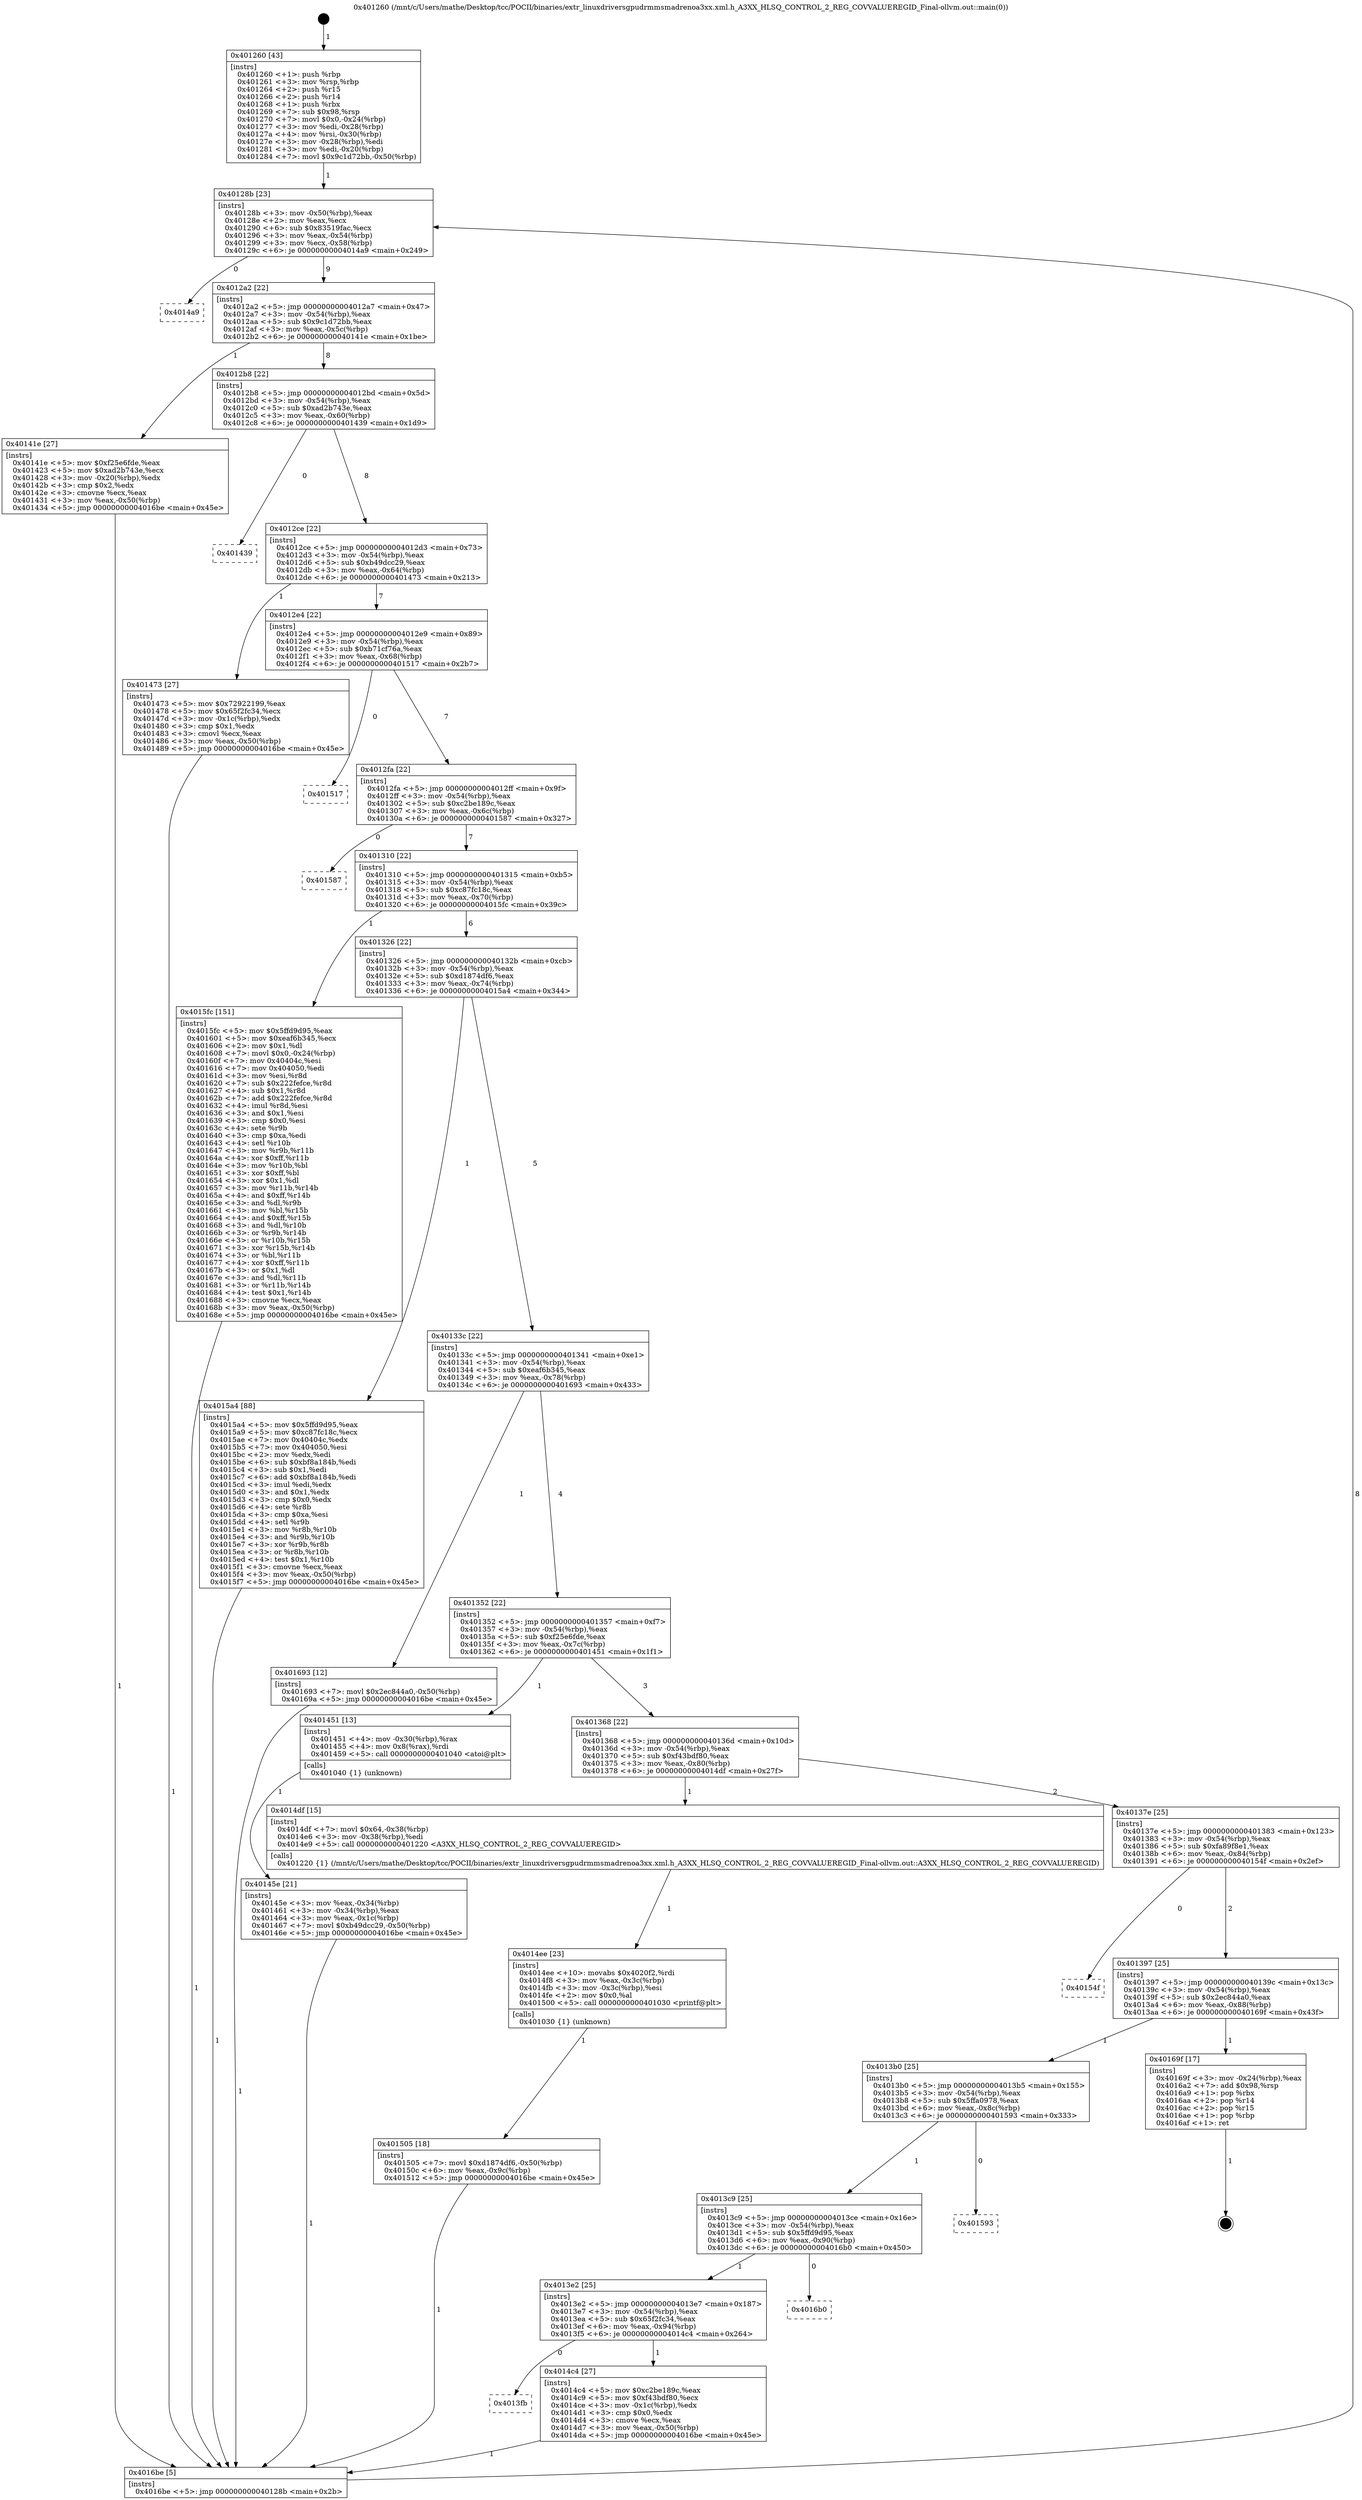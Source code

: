 digraph "0x401260" {
  label = "0x401260 (/mnt/c/Users/mathe/Desktop/tcc/POCII/binaries/extr_linuxdriversgpudrmmsmadrenoa3xx.xml.h_A3XX_HLSQ_CONTROL_2_REG_COVVALUEREGID_Final-ollvm.out::main(0))"
  labelloc = "t"
  node[shape=record]

  Entry [label="",width=0.3,height=0.3,shape=circle,fillcolor=black,style=filled]
  "0x40128b" [label="{
     0x40128b [23]\l
     | [instrs]\l
     &nbsp;&nbsp;0x40128b \<+3\>: mov -0x50(%rbp),%eax\l
     &nbsp;&nbsp;0x40128e \<+2\>: mov %eax,%ecx\l
     &nbsp;&nbsp;0x401290 \<+6\>: sub $0x83519fac,%ecx\l
     &nbsp;&nbsp;0x401296 \<+3\>: mov %eax,-0x54(%rbp)\l
     &nbsp;&nbsp;0x401299 \<+3\>: mov %ecx,-0x58(%rbp)\l
     &nbsp;&nbsp;0x40129c \<+6\>: je 00000000004014a9 \<main+0x249\>\l
  }"]
  "0x4014a9" [label="{
     0x4014a9\l
  }", style=dashed]
  "0x4012a2" [label="{
     0x4012a2 [22]\l
     | [instrs]\l
     &nbsp;&nbsp;0x4012a2 \<+5\>: jmp 00000000004012a7 \<main+0x47\>\l
     &nbsp;&nbsp;0x4012a7 \<+3\>: mov -0x54(%rbp),%eax\l
     &nbsp;&nbsp;0x4012aa \<+5\>: sub $0x9c1d72bb,%eax\l
     &nbsp;&nbsp;0x4012af \<+3\>: mov %eax,-0x5c(%rbp)\l
     &nbsp;&nbsp;0x4012b2 \<+6\>: je 000000000040141e \<main+0x1be\>\l
  }"]
  Exit [label="",width=0.3,height=0.3,shape=circle,fillcolor=black,style=filled,peripheries=2]
  "0x40141e" [label="{
     0x40141e [27]\l
     | [instrs]\l
     &nbsp;&nbsp;0x40141e \<+5\>: mov $0xf25e6fde,%eax\l
     &nbsp;&nbsp;0x401423 \<+5\>: mov $0xad2b743e,%ecx\l
     &nbsp;&nbsp;0x401428 \<+3\>: mov -0x20(%rbp),%edx\l
     &nbsp;&nbsp;0x40142b \<+3\>: cmp $0x2,%edx\l
     &nbsp;&nbsp;0x40142e \<+3\>: cmovne %ecx,%eax\l
     &nbsp;&nbsp;0x401431 \<+3\>: mov %eax,-0x50(%rbp)\l
     &nbsp;&nbsp;0x401434 \<+5\>: jmp 00000000004016be \<main+0x45e\>\l
  }"]
  "0x4012b8" [label="{
     0x4012b8 [22]\l
     | [instrs]\l
     &nbsp;&nbsp;0x4012b8 \<+5\>: jmp 00000000004012bd \<main+0x5d\>\l
     &nbsp;&nbsp;0x4012bd \<+3\>: mov -0x54(%rbp),%eax\l
     &nbsp;&nbsp;0x4012c0 \<+5\>: sub $0xad2b743e,%eax\l
     &nbsp;&nbsp;0x4012c5 \<+3\>: mov %eax,-0x60(%rbp)\l
     &nbsp;&nbsp;0x4012c8 \<+6\>: je 0000000000401439 \<main+0x1d9\>\l
  }"]
  "0x4016be" [label="{
     0x4016be [5]\l
     | [instrs]\l
     &nbsp;&nbsp;0x4016be \<+5\>: jmp 000000000040128b \<main+0x2b\>\l
  }"]
  "0x401260" [label="{
     0x401260 [43]\l
     | [instrs]\l
     &nbsp;&nbsp;0x401260 \<+1\>: push %rbp\l
     &nbsp;&nbsp;0x401261 \<+3\>: mov %rsp,%rbp\l
     &nbsp;&nbsp;0x401264 \<+2\>: push %r15\l
     &nbsp;&nbsp;0x401266 \<+2\>: push %r14\l
     &nbsp;&nbsp;0x401268 \<+1\>: push %rbx\l
     &nbsp;&nbsp;0x401269 \<+7\>: sub $0x98,%rsp\l
     &nbsp;&nbsp;0x401270 \<+7\>: movl $0x0,-0x24(%rbp)\l
     &nbsp;&nbsp;0x401277 \<+3\>: mov %edi,-0x28(%rbp)\l
     &nbsp;&nbsp;0x40127a \<+4\>: mov %rsi,-0x30(%rbp)\l
     &nbsp;&nbsp;0x40127e \<+3\>: mov -0x28(%rbp),%edi\l
     &nbsp;&nbsp;0x401281 \<+3\>: mov %edi,-0x20(%rbp)\l
     &nbsp;&nbsp;0x401284 \<+7\>: movl $0x9c1d72bb,-0x50(%rbp)\l
  }"]
  "0x401505" [label="{
     0x401505 [18]\l
     | [instrs]\l
     &nbsp;&nbsp;0x401505 \<+7\>: movl $0xd1874df6,-0x50(%rbp)\l
     &nbsp;&nbsp;0x40150c \<+6\>: mov %eax,-0x9c(%rbp)\l
     &nbsp;&nbsp;0x401512 \<+5\>: jmp 00000000004016be \<main+0x45e\>\l
  }"]
  "0x401439" [label="{
     0x401439\l
  }", style=dashed]
  "0x4012ce" [label="{
     0x4012ce [22]\l
     | [instrs]\l
     &nbsp;&nbsp;0x4012ce \<+5\>: jmp 00000000004012d3 \<main+0x73\>\l
     &nbsp;&nbsp;0x4012d3 \<+3\>: mov -0x54(%rbp),%eax\l
     &nbsp;&nbsp;0x4012d6 \<+5\>: sub $0xb49dcc29,%eax\l
     &nbsp;&nbsp;0x4012db \<+3\>: mov %eax,-0x64(%rbp)\l
     &nbsp;&nbsp;0x4012de \<+6\>: je 0000000000401473 \<main+0x213\>\l
  }"]
  "0x4014ee" [label="{
     0x4014ee [23]\l
     | [instrs]\l
     &nbsp;&nbsp;0x4014ee \<+10\>: movabs $0x4020f2,%rdi\l
     &nbsp;&nbsp;0x4014f8 \<+3\>: mov %eax,-0x3c(%rbp)\l
     &nbsp;&nbsp;0x4014fb \<+3\>: mov -0x3c(%rbp),%esi\l
     &nbsp;&nbsp;0x4014fe \<+2\>: mov $0x0,%al\l
     &nbsp;&nbsp;0x401500 \<+5\>: call 0000000000401030 \<printf@plt\>\l
     | [calls]\l
     &nbsp;&nbsp;0x401030 \{1\} (unknown)\l
  }"]
  "0x401473" [label="{
     0x401473 [27]\l
     | [instrs]\l
     &nbsp;&nbsp;0x401473 \<+5\>: mov $0x72922199,%eax\l
     &nbsp;&nbsp;0x401478 \<+5\>: mov $0x65f2fc34,%ecx\l
     &nbsp;&nbsp;0x40147d \<+3\>: mov -0x1c(%rbp),%edx\l
     &nbsp;&nbsp;0x401480 \<+3\>: cmp $0x1,%edx\l
     &nbsp;&nbsp;0x401483 \<+3\>: cmovl %ecx,%eax\l
     &nbsp;&nbsp;0x401486 \<+3\>: mov %eax,-0x50(%rbp)\l
     &nbsp;&nbsp;0x401489 \<+5\>: jmp 00000000004016be \<main+0x45e\>\l
  }"]
  "0x4012e4" [label="{
     0x4012e4 [22]\l
     | [instrs]\l
     &nbsp;&nbsp;0x4012e4 \<+5\>: jmp 00000000004012e9 \<main+0x89\>\l
     &nbsp;&nbsp;0x4012e9 \<+3\>: mov -0x54(%rbp),%eax\l
     &nbsp;&nbsp;0x4012ec \<+5\>: sub $0xb71cf76a,%eax\l
     &nbsp;&nbsp;0x4012f1 \<+3\>: mov %eax,-0x68(%rbp)\l
     &nbsp;&nbsp;0x4012f4 \<+6\>: je 0000000000401517 \<main+0x2b7\>\l
  }"]
  "0x4013fb" [label="{
     0x4013fb\l
  }", style=dashed]
  "0x401517" [label="{
     0x401517\l
  }", style=dashed]
  "0x4012fa" [label="{
     0x4012fa [22]\l
     | [instrs]\l
     &nbsp;&nbsp;0x4012fa \<+5\>: jmp 00000000004012ff \<main+0x9f\>\l
     &nbsp;&nbsp;0x4012ff \<+3\>: mov -0x54(%rbp),%eax\l
     &nbsp;&nbsp;0x401302 \<+5\>: sub $0xc2be189c,%eax\l
     &nbsp;&nbsp;0x401307 \<+3\>: mov %eax,-0x6c(%rbp)\l
     &nbsp;&nbsp;0x40130a \<+6\>: je 0000000000401587 \<main+0x327\>\l
  }"]
  "0x4014c4" [label="{
     0x4014c4 [27]\l
     | [instrs]\l
     &nbsp;&nbsp;0x4014c4 \<+5\>: mov $0xc2be189c,%eax\l
     &nbsp;&nbsp;0x4014c9 \<+5\>: mov $0xf43bdf80,%ecx\l
     &nbsp;&nbsp;0x4014ce \<+3\>: mov -0x1c(%rbp),%edx\l
     &nbsp;&nbsp;0x4014d1 \<+3\>: cmp $0x0,%edx\l
     &nbsp;&nbsp;0x4014d4 \<+3\>: cmove %ecx,%eax\l
     &nbsp;&nbsp;0x4014d7 \<+3\>: mov %eax,-0x50(%rbp)\l
     &nbsp;&nbsp;0x4014da \<+5\>: jmp 00000000004016be \<main+0x45e\>\l
  }"]
  "0x401587" [label="{
     0x401587\l
  }", style=dashed]
  "0x401310" [label="{
     0x401310 [22]\l
     | [instrs]\l
     &nbsp;&nbsp;0x401310 \<+5\>: jmp 0000000000401315 \<main+0xb5\>\l
     &nbsp;&nbsp;0x401315 \<+3\>: mov -0x54(%rbp),%eax\l
     &nbsp;&nbsp;0x401318 \<+5\>: sub $0xc87fc18c,%eax\l
     &nbsp;&nbsp;0x40131d \<+3\>: mov %eax,-0x70(%rbp)\l
     &nbsp;&nbsp;0x401320 \<+6\>: je 00000000004015fc \<main+0x39c\>\l
  }"]
  "0x4013e2" [label="{
     0x4013e2 [25]\l
     | [instrs]\l
     &nbsp;&nbsp;0x4013e2 \<+5\>: jmp 00000000004013e7 \<main+0x187\>\l
     &nbsp;&nbsp;0x4013e7 \<+3\>: mov -0x54(%rbp),%eax\l
     &nbsp;&nbsp;0x4013ea \<+5\>: sub $0x65f2fc34,%eax\l
     &nbsp;&nbsp;0x4013ef \<+6\>: mov %eax,-0x94(%rbp)\l
     &nbsp;&nbsp;0x4013f5 \<+6\>: je 00000000004014c4 \<main+0x264\>\l
  }"]
  "0x4015fc" [label="{
     0x4015fc [151]\l
     | [instrs]\l
     &nbsp;&nbsp;0x4015fc \<+5\>: mov $0x5ffd9d95,%eax\l
     &nbsp;&nbsp;0x401601 \<+5\>: mov $0xeaf6b345,%ecx\l
     &nbsp;&nbsp;0x401606 \<+2\>: mov $0x1,%dl\l
     &nbsp;&nbsp;0x401608 \<+7\>: movl $0x0,-0x24(%rbp)\l
     &nbsp;&nbsp;0x40160f \<+7\>: mov 0x40404c,%esi\l
     &nbsp;&nbsp;0x401616 \<+7\>: mov 0x404050,%edi\l
     &nbsp;&nbsp;0x40161d \<+3\>: mov %esi,%r8d\l
     &nbsp;&nbsp;0x401620 \<+7\>: sub $0x222fefce,%r8d\l
     &nbsp;&nbsp;0x401627 \<+4\>: sub $0x1,%r8d\l
     &nbsp;&nbsp;0x40162b \<+7\>: add $0x222fefce,%r8d\l
     &nbsp;&nbsp;0x401632 \<+4\>: imul %r8d,%esi\l
     &nbsp;&nbsp;0x401636 \<+3\>: and $0x1,%esi\l
     &nbsp;&nbsp;0x401639 \<+3\>: cmp $0x0,%esi\l
     &nbsp;&nbsp;0x40163c \<+4\>: sete %r9b\l
     &nbsp;&nbsp;0x401640 \<+3\>: cmp $0xa,%edi\l
     &nbsp;&nbsp;0x401643 \<+4\>: setl %r10b\l
     &nbsp;&nbsp;0x401647 \<+3\>: mov %r9b,%r11b\l
     &nbsp;&nbsp;0x40164a \<+4\>: xor $0xff,%r11b\l
     &nbsp;&nbsp;0x40164e \<+3\>: mov %r10b,%bl\l
     &nbsp;&nbsp;0x401651 \<+3\>: xor $0xff,%bl\l
     &nbsp;&nbsp;0x401654 \<+3\>: xor $0x1,%dl\l
     &nbsp;&nbsp;0x401657 \<+3\>: mov %r11b,%r14b\l
     &nbsp;&nbsp;0x40165a \<+4\>: and $0xff,%r14b\l
     &nbsp;&nbsp;0x40165e \<+3\>: and %dl,%r9b\l
     &nbsp;&nbsp;0x401661 \<+3\>: mov %bl,%r15b\l
     &nbsp;&nbsp;0x401664 \<+4\>: and $0xff,%r15b\l
     &nbsp;&nbsp;0x401668 \<+3\>: and %dl,%r10b\l
     &nbsp;&nbsp;0x40166b \<+3\>: or %r9b,%r14b\l
     &nbsp;&nbsp;0x40166e \<+3\>: or %r10b,%r15b\l
     &nbsp;&nbsp;0x401671 \<+3\>: xor %r15b,%r14b\l
     &nbsp;&nbsp;0x401674 \<+3\>: or %bl,%r11b\l
     &nbsp;&nbsp;0x401677 \<+4\>: xor $0xff,%r11b\l
     &nbsp;&nbsp;0x40167b \<+3\>: or $0x1,%dl\l
     &nbsp;&nbsp;0x40167e \<+3\>: and %dl,%r11b\l
     &nbsp;&nbsp;0x401681 \<+3\>: or %r11b,%r14b\l
     &nbsp;&nbsp;0x401684 \<+4\>: test $0x1,%r14b\l
     &nbsp;&nbsp;0x401688 \<+3\>: cmovne %ecx,%eax\l
     &nbsp;&nbsp;0x40168b \<+3\>: mov %eax,-0x50(%rbp)\l
     &nbsp;&nbsp;0x40168e \<+5\>: jmp 00000000004016be \<main+0x45e\>\l
  }"]
  "0x401326" [label="{
     0x401326 [22]\l
     | [instrs]\l
     &nbsp;&nbsp;0x401326 \<+5\>: jmp 000000000040132b \<main+0xcb\>\l
     &nbsp;&nbsp;0x40132b \<+3\>: mov -0x54(%rbp),%eax\l
     &nbsp;&nbsp;0x40132e \<+5\>: sub $0xd1874df6,%eax\l
     &nbsp;&nbsp;0x401333 \<+3\>: mov %eax,-0x74(%rbp)\l
     &nbsp;&nbsp;0x401336 \<+6\>: je 00000000004015a4 \<main+0x344\>\l
  }"]
  "0x4016b0" [label="{
     0x4016b0\l
  }", style=dashed]
  "0x4015a4" [label="{
     0x4015a4 [88]\l
     | [instrs]\l
     &nbsp;&nbsp;0x4015a4 \<+5\>: mov $0x5ffd9d95,%eax\l
     &nbsp;&nbsp;0x4015a9 \<+5\>: mov $0xc87fc18c,%ecx\l
     &nbsp;&nbsp;0x4015ae \<+7\>: mov 0x40404c,%edx\l
     &nbsp;&nbsp;0x4015b5 \<+7\>: mov 0x404050,%esi\l
     &nbsp;&nbsp;0x4015bc \<+2\>: mov %edx,%edi\l
     &nbsp;&nbsp;0x4015be \<+6\>: sub $0xbf8a184b,%edi\l
     &nbsp;&nbsp;0x4015c4 \<+3\>: sub $0x1,%edi\l
     &nbsp;&nbsp;0x4015c7 \<+6\>: add $0xbf8a184b,%edi\l
     &nbsp;&nbsp;0x4015cd \<+3\>: imul %edi,%edx\l
     &nbsp;&nbsp;0x4015d0 \<+3\>: and $0x1,%edx\l
     &nbsp;&nbsp;0x4015d3 \<+3\>: cmp $0x0,%edx\l
     &nbsp;&nbsp;0x4015d6 \<+4\>: sete %r8b\l
     &nbsp;&nbsp;0x4015da \<+3\>: cmp $0xa,%esi\l
     &nbsp;&nbsp;0x4015dd \<+4\>: setl %r9b\l
     &nbsp;&nbsp;0x4015e1 \<+3\>: mov %r8b,%r10b\l
     &nbsp;&nbsp;0x4015e4 \<+3\>: and %r9b,%r10b\l
     &nbsp;&nbsp;0x4015e7 \<+3\>: xor %r9b,%r8b\l
     &nbsp;&nbsp;0x4015ea \<+3\>: or %r8b,%r10b\l
     &nbsp;&nbsp;0x4015ed \<+4\>: test $0x1,%r10b\l
     &nbsp;&nbsp;0x4015f1 \<+3\>: cmovne %ecx,%eax\l
     &nbsp;&nbsp;0x4015f4 \<+3\>: mov %eax,-0x50(%rbp)\l
     &nbsp;&nbsp;0x4015f7 \<+5\>: jmp 00000000004016be \<main+0x45e\>\l
  }"]
  "0x40133c" [label="{
     0x40133c [22]\l
     | [instrs]\l
     &nbsp;&nbsp;0x40133c \<+5\>: jmp 0000000000401341 \<main+0xe1\>\l
     &nbsp;&nbsp;0x401341 \<+3\>: mov -0x54(%rbp),%eax\l
     &nbsp;&nbsp;0x401344 \<+5\>: sub $0xeaf6b345,%eax\l
     &nbsp;&nbsp;0x401349 \<+3\>: mov %eax,-0x78(%rbp)\l
     &nbsp;&nbsp;0x40134c \<+6\>: je 0000000000401693 \<main+0x433\>\l
  }"]
  "0x4013c9" [label="{
     0x4013c9 [25]\l
     | [instrs]\l
     &nbsp;&nbsp;0x4013c9 \<+5\>: jmp 00000000004013ce \<main+0x16e\>\l
     &nbsp;&nbsp;0x4013ce \<+3\>: mov -0x54(%rbp),%eax\l
     &nbsp;&nbsp;0x4013d1 \<+5\>: sub $0x5ffd9d95,%eax\l
     &nbsp;&nbsp;0x4013d6 \<+6\>: mov %eax,-0x90(%rbp)\l
     &nbsp;&nbsp;0x4013dc \<+6\>: je 00000000004016b0 \<main+0x450\>\l
  }"]
  "0x401693" [label="{
     0x401693 [12]\l
     | [instrs]\l
     &nbsp;&nbsp;0x401693 \<+7\>: movl $0x2ec844a0,-0x50(%rbp)\l
     &nbsp;&nbsp;0x40169a \<+5\>: jmp 00000000004016be \<main+0x45e\>\l
  }"]
  "0x401352" [label="{
     0x401352 [22]\l
     | [instrs]\l
     &nbsp;&nbsp;0x401352 \<+5\>: jmp 0000000000401357 \<main+0xf7\>\l
     &nbsp;&nbsp;0x401357 \<+3\>: mov -0x54(%rbp),%eax\l
     &nbsp;&nbsp;0x40135a \<+5\>: sub $0xf25e6fde,%eax\l
     &nbsp;&nbsp;0x40135f \<+3\>: mov %eax,-0x7c(%rbp)\l
     &nbsp;&nbsp;0x401362 \<+6\>: je 0000000000401451 \<main+0x1f1\>\l
  }"]
  "0x401593" [label="{
     0x401593\l
  }", style=dashed]
  "0x401451" [label="{
     0x401451 [13]\l
     | [instrs]\l
     &nbsp;&nbsp;0x401451 \<+4\>: mov -0x30(%rbp),%rax\l
     &nbsp;&nbsp;0x401455 \<+4\>: mov 0x8(%rax),%rdi\l
     &nbsp;&nbsp;0x401459 \<+5\>: call 0000000000401040 \<atoi@plt\>\l
     | [calls]\l
     &nbsp;&nbsp;0x401040 \{1\} (unknown)\l
  }"]
  "0x401368" [label="{
     0x401368 [22]\l
     | [instrs]\l
     &nbsp;&nbsp;0x401368 \<+5\>: jmp 000000000040136d \<main+0x10d\>\l
     &nbsp;&nbsp;0x40136d \<+3\>: mov -0x54(%rbp),%eax\l
     &nbsp;&nbsp;0x401370 \<+5\>: sub $0xf43bdf80,%eax\l
     &nbsp;&nbsp;0x401375 \<+3\>: mov %eax,-0x80(%rbp)\l
     &nbsp;&nbsp;0x401378 \<+6\>: je 00000000004014df \<main+0x27f\>\l
  }"]
  "0x40145e" [label="{
     0x40145e [21]\l
     | [instrs]\l
     &nbsp;&nbsp;0x40145e \<+3\>: mov %eax,-0x34(%rbp)\l
     &nbsp;&nbsp;0x401461 \<+3\>: mov -0x34(%rbp),%eax\l
     &nbsp;&nbsp;0x401464 \<+3\>: mov %eax,-0x1c(%rbp)\l
     &nbsp;&nbsp;0x401467 \<+7\>: movl $0xb49dcc29,-0x50(%rbp)\l
     &nbsp;&nbsp;0x40146e \<+5\>: jmp 00000000004016be \<main+0x45e\>\l
  }"]
  "0x4013b0" [label="{
     0x4013b0 [25]\l
     | [instrs]\l
     &nbsp;&nbsp;0x4013b0 \<+5\>: jmp 00000000004013b5 \<main+0x155\>\l
     &nbsp;&nbsp;0x4013b5 \<+3\>: mov -0x54(%rbp),%eax\l
     &nbsp;&nbsp;0x4013b8 \<+5\>: sub $0x5ffa0978,%eax\l
     &nbsp;&nbsp;0x4013bd \<+6\>: mov %eax,-0x8c(%rbp)\l
     &nbsp;&nbsp;0x4013c3 \<+6\>: je 0000000000401593 \<main+0x333\>\l
  }"]
  "0x4014df" [label="{
     0x4014df [15]\l
     | [instrs]\l
     &nbsp;&nbsp;0x4014df \<+7\>: movl $0x64,-0x38(%rbp)\l
     &nbsp;&nbsp;0x4014e6 \<+3\>: mov -0x38(%rbp),%edi\l
     &nbsp;&nbsp;0x4014e9 \<+5\>: call 0000000000401220 \<A3XX_HLSQ_CONTROL_2_REG_COVVALUEREGID\>\l
     | [calls]\l
     &nbsp;&nbsp;0x401220 \{1\} (/mnt/c/Users/mathe/Desktop/tcc/POCII/binaries/extr_linuxdriversgpudrmmsmadrenoa3xx.xml.h_A3XX_HLSQ_CONTROL_2_REG_COVVALUEREGID_Final-ollvm.out::A3XX_HLSQ_CONTROL_2_REG_COVVALUEREGID)\l
  }"]
  "0x40137e" [label="{
     0x40137e [25]\l
     | [instrs]\l
     &nbsp;&nbsp;0x40137e \<+5\>: jmp 0000000000401383 \<main+0x123\>\l
     &nbsp;&nbsp;0x401383 \<+3\>: mov -0x54(%rbp),%eax\l
     &nbsp;&nbsp;0x401386 \<+5\>: sub $0xfa89f8e1,%eax\l
     &nbsp;&nbsp;0x40138b \<+6\>: mov %eax,-0x84(%rbp)\l
     &nbsp;&nbsp;0x401391 \<+6\>: je 000000000040154f \<main+0x2ef\>\l
  }"]
  "0x40169f" [label="{
     0x40169f [17]\l
     | [instrs]\l
     &nbsp;&nbsp;0x40169f \<+3\>: mov -0x24(%rbp),%eax\l
     &nbsp;&nbsp;0x4016a2 \<+7\>: add $0x98,%rsp\l
     &nbsp;&nbsp;0x4016a9 \<+1\>: pop %rbx\l
     &nbsp;&nbsp;0x4016aa \<+2\>: pop %r14\l
     &nbsp;&nbsp;0x4016ac \<+2\>: pop %r15\l
     &nbsp;&nbsp;0x4016ae \<+1\>: pop %rbp\l
     &nbsp;&nbsp;0x4016af \<+1\>: ret\l
  }"]
  "0x40154f" [label="{
     0x40154f\l
  }", style=dashed]
  "0x401397" [label="{
     0x401397 [25]\l
     | [instrs]\l
     &nbsp;&nbsp;0x401397 \<+5\>: jmp 000000000040139c \<main+0x13c\>\l
     &nbsp;&nbsp;0x40139c \<+3\>: mov -0x54(%rbp),%eax\l
     &nbsp;&nbsp;0x40139f \<+5\>: sub $0x2ec844a0,%eax\l
     &nbsp;&nbsp;0x4013a4 \<+6\>: mov %eax,-0x88(%rbp)\l
     &nbsp;&nbsp;0x4013aa \<+6\>: je 000000000040169f \<main+0x43f\>\l
  }"]
  Entry -> "0x401260" [label=" 1"]
  "0x40128b" -> "0x4014a9" [label=" 0"]
  "0x40128b" -> "0x4012a2" [label=" 9"]
  "0x40169f" -> Exit [label=" 1"]
  "0x4012a2" -> "0x40141e" [label=" 1"]
  "0x4012a2" -> "0x4012b8" [label=" 8"]
  "0x40141e" -> "0x4016be" [label=" 1"]
  "0x401260" -> "0x40128b" [label=" 1"]
  "0x4016be" -> "0x40128b" [label=" 8"]
  "0x401693" -> "0x4016be" [label=" 1"]
  "0x4012b8" -> "0x401439" [label=" 0"]
  "0x4012b8" -> "0x4012ce" [label=" 8"]
  "0x4015fc" -> "0x4016be" [label=" 1"]
  "0x4012ce" -> "0x401473" [label=" 1"]
  "0x4012ce" -> "0x4012e4" [label=" 7"]
  "0x4015a4" -> "0x4016be" [label=" 1"]
  "0x4012e4" -> "0x401517" [label=" 0"]
  "0x4012e4" -> "0x4012fa" [label=" 7"]
  "0x401505" -> "0x4016be" [label=" 1"]
  "0x4012fa" -> "0x401587" [label=" 0"]
  "0x4012fa" -> "0x401310" [label=" 7"]
  "0x4014ee" -> "0x401505" [label=" 1"]
  "0x401310" -> "0x4015fc" [label=" 1"]
  "0x401310" -> "0x401326" [label=" 6"]
  "0x4014c4" -> "0x4016be" [label=" 1"]
  "0x401326" -> "0x4015a4" [label=" 1"]
  "0x401326" -> "0x40133c" [label=" 5"]
  "0x4013e2" -> "0x4013fb" [label=" 0"]
  "0x40133c" -> "0x401693" [label=" 1"]
  "0x40133c" -> "0x401352" [label=" 4"]
  "0x4014df" -> "0x4014ee" [label=" 1"]
  "0x401352" -> "0x401451" [label=" 1"]
  "0x401352" -> "0x401368" [label=" 3"]
  "0x401451" -> "0x40145e" [label=" 1"]
  "0x40145e" -> "0x4016be" [label=" 1"]
  "0x401473" -> "0x4016be" [label=" 1"]
  "0x4013c9" -> "0x4013e2" [label=" 1"]
  "0x401368" -> "0x4014df" [label=" 1"]
  "0x401368" -> "0x40137e" [label=" 2"]
  "0x4013e2" -> "0x4014c4" [label=" 1"]
  "0x40137e" -> "0x40154f" [label=" 0"]
  "0x40137e" -> "0x401397" [label=" 2"]
  "0x4013b0" -> "0x4013c9" [label=" 1"]
  "0x401397" -> "0x40169f" [label=" 1"]
  "0x401397" -> "0x4013b0" [label=" 1"]
  "0x4013c9" -> "0x4016b0" [label=" 0"]
  "0x4013b0" -> "0x401593" [label=" 0"]
}
